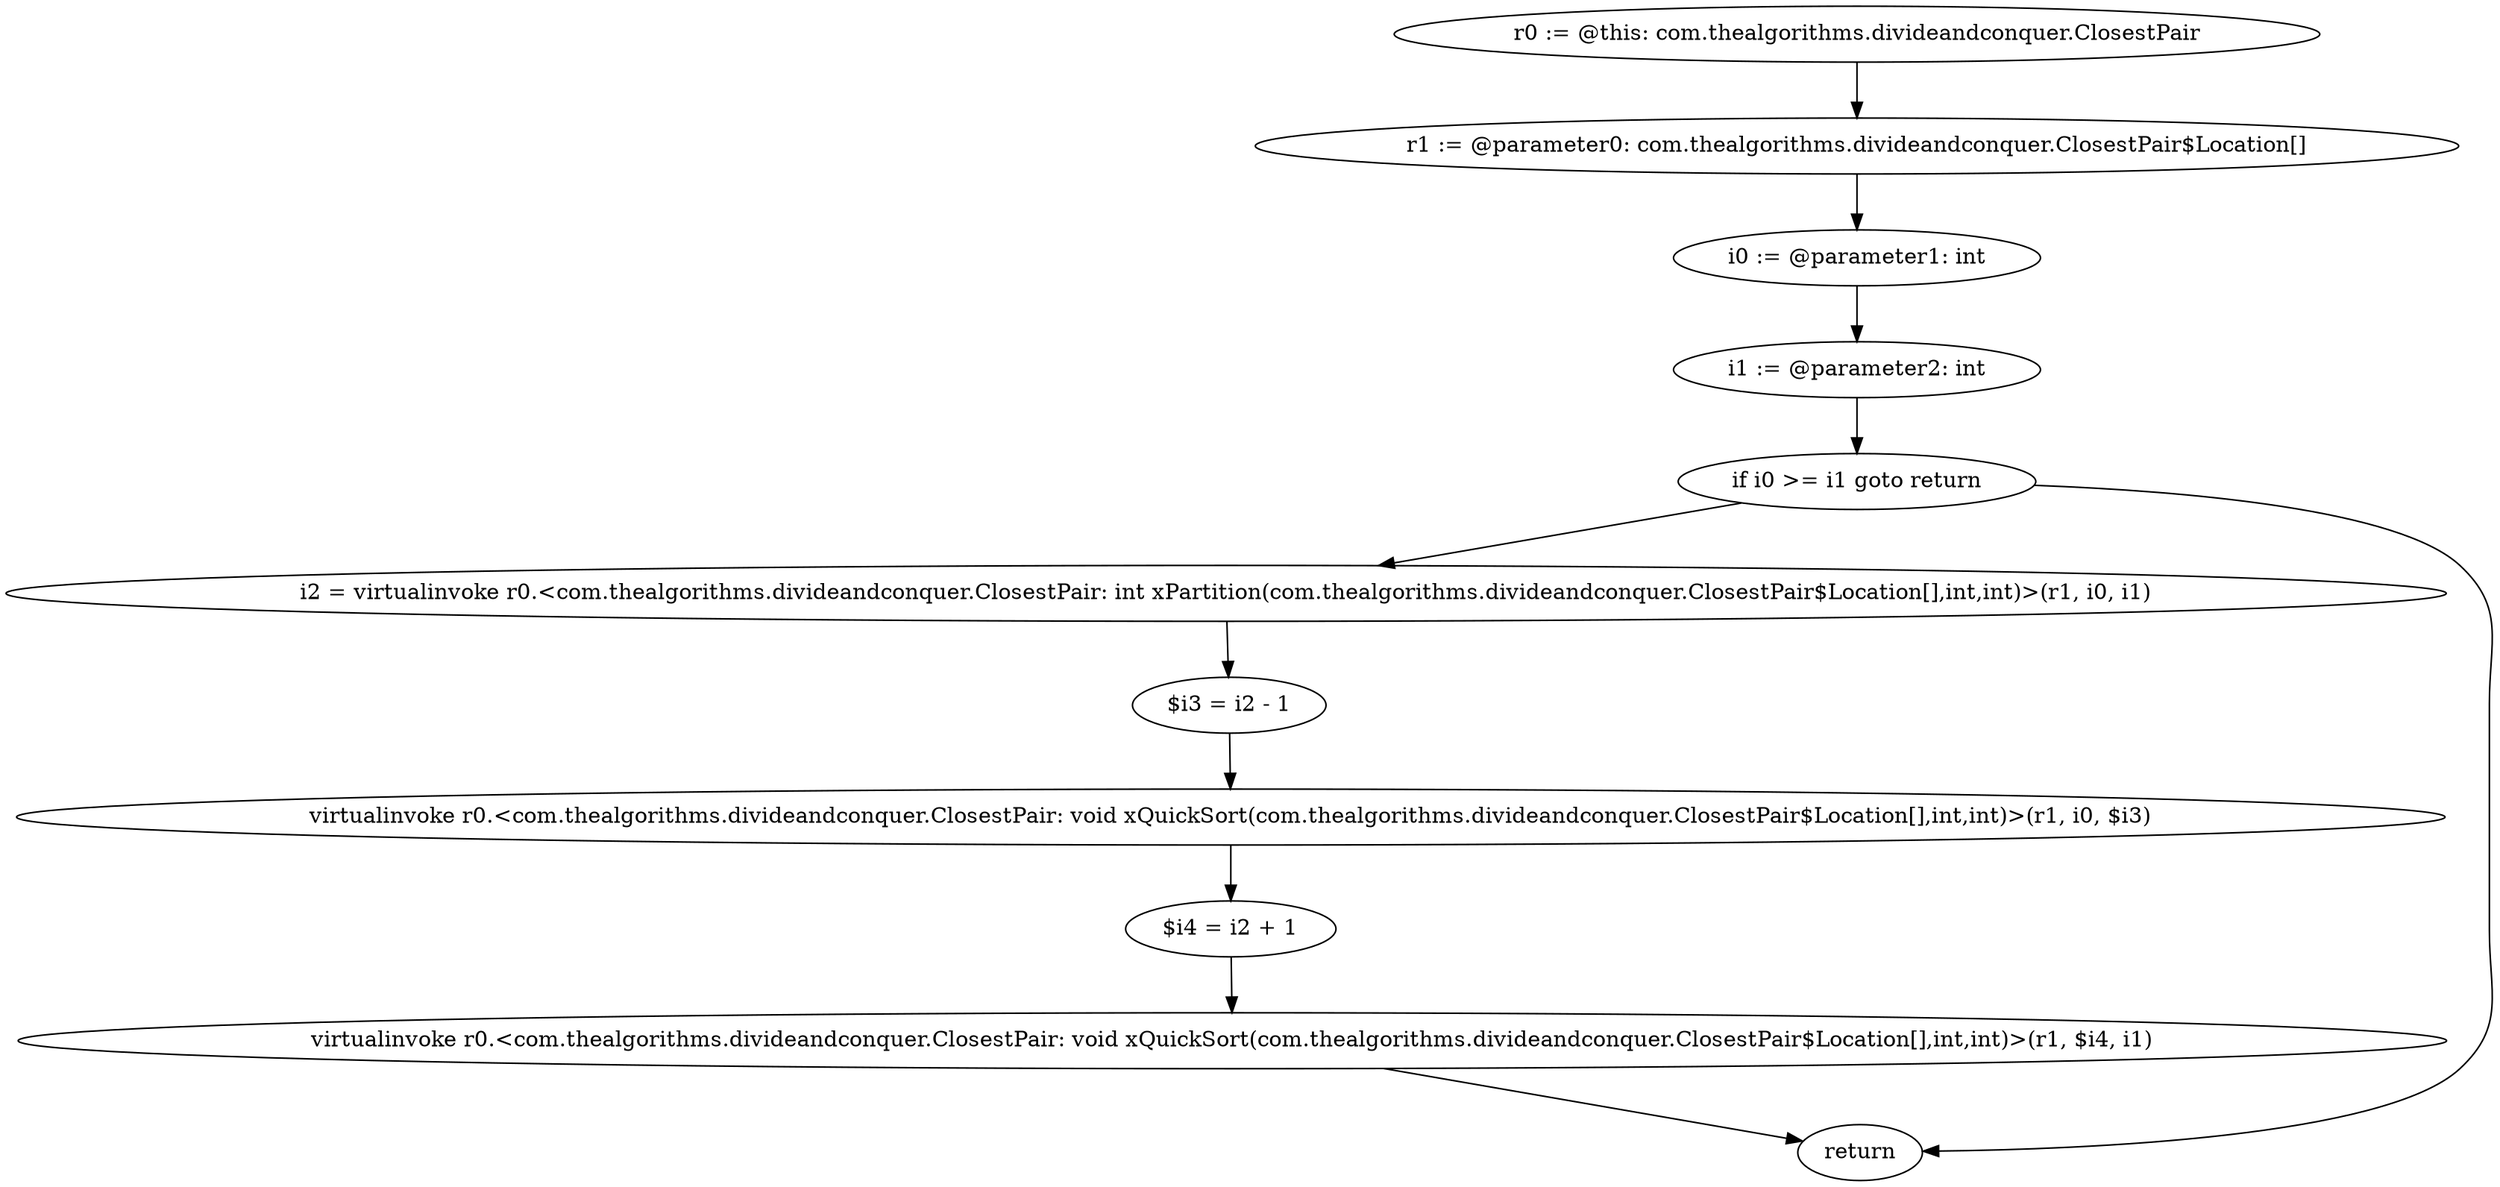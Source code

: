 digraph "unitGraph" {
    "r0 := @this: com.thealgorithms.divideandconquer.ClosestPair"
    "r1 := @parameter0: com.thealgorithms.divideandconquer.ClosestPair$Location[]"
    "i0 := @parameter1: int"
    "i1 := @parameter2: int"
    "if i0 >= i1 goto return"
    "i2 = virtualinvoke r0.<com.thealgorithms.divideandconquer.ClosestPair: int xPartition(com.thealgorithms.divideandconquer.ClosestPair$Location[],int,int)>(r1, i0, i1)"
    "$i3 = i2 - 1"
    "virtualinvoke r0.<com.thealgorithms.divideandconquer.ClosestPair: void xQuickSort(com.thealgorithms.divideandconquer.ClosestPair$Location[],int,int)>(r1, i0, $i3)"
    "$i4 = i2 + 1"
    "virtualinvoke r0.<com.thealgorithms.divideandconquer.ClosestPair: void xQuickSort(com.thealgorithms.divideandconquer.ClosestPair$Location[],int,int)>(r1, $i4, i1)"
    "return"
    "r0 := @this: com.thealgorithms.divideandconquer.ClosestPair"->"r1 := @parameter0: com.thealgorithms.divideandconquer.ClosestPair$Location[]";
    "r1 := @parameter0: com.thealgorithms.divideandconquer.ClosestPair$Location[]"->"i0 := @parameter1: int";
    "i0 := @parameter1: int"->"i1 := @parameter2: int";
    "i1 := @parameter2: int"->"if i0 >= i1 goto return";
    "if i0 >= i1 goto return"->"i2 = virtualinvoke r0.<com.thealgorithms.divideandconquer.ClosestPair: int xPartition(com.thealgorithms.divideandconquer.ClosestPair$Location[],int,int)>(r1, i0, i1)";
    "if i0 >= i1 goto return"->"return";
    "i2 = virtualinvoke r0.<com.thealgorithms.divideandconquer.ClosestPair: int xPartition(com.thealgorithms.divideandconquer.ClosestPair$Location[],int,int)>(r1, i0, i1)"->"$i3 = i2 - 1";
    "$i3 = i2 - 1"->"virtualinvoke r0.<com.thealgorithms.divideandconquer.ClosestPair: void xQuickSort(com.thealgorithms.divideandconquer.ClosestPair$Location[],int,int)>(r1, i0, $i3)";
    "virtualinvoke r0.<com.thealgorithms.divideandconquer.ClosestPair: void xQuickSort(com.thealgorithms.divideandconquer.ClosestPair$Location[],int,int)>(r1, i0, $i3)"->"$i4 = i2 + 1";
    "$i4 = i2 + 1"->"virtualinvoke r0.<com.thealgorithms.divideandconquer.ClosestPair: void xQuickSort(com.thealgorithms.divideandconquer.ClosestPair$Location[],int,int)>(r1, $i4, i1)";
    "virtualinvoke r0.<com.thealgorithms.divideandconquer.ClosestPair: void xQuickSort(com.thealgorithms.divideandconquer.ClosestPair$Location[],int,int)>(r1, $i4, i1)"->"return";
}
